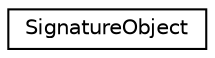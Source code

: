 digraph "Graphical Class Hierarchy"
{
  edge [fontname="Helvetica",fontsize="10",labelfontname="Helvetica",labelfontsize="10"];
  node [fontname="Helvetica",fontsize="10",shape=record];
  rankdir="LR";
  Node1 [label="SignatureObject",height=0.2,width=0.4,color="black", fillcolor="white", style="filled",URL="$class_signature_object.xhtml"];
}
